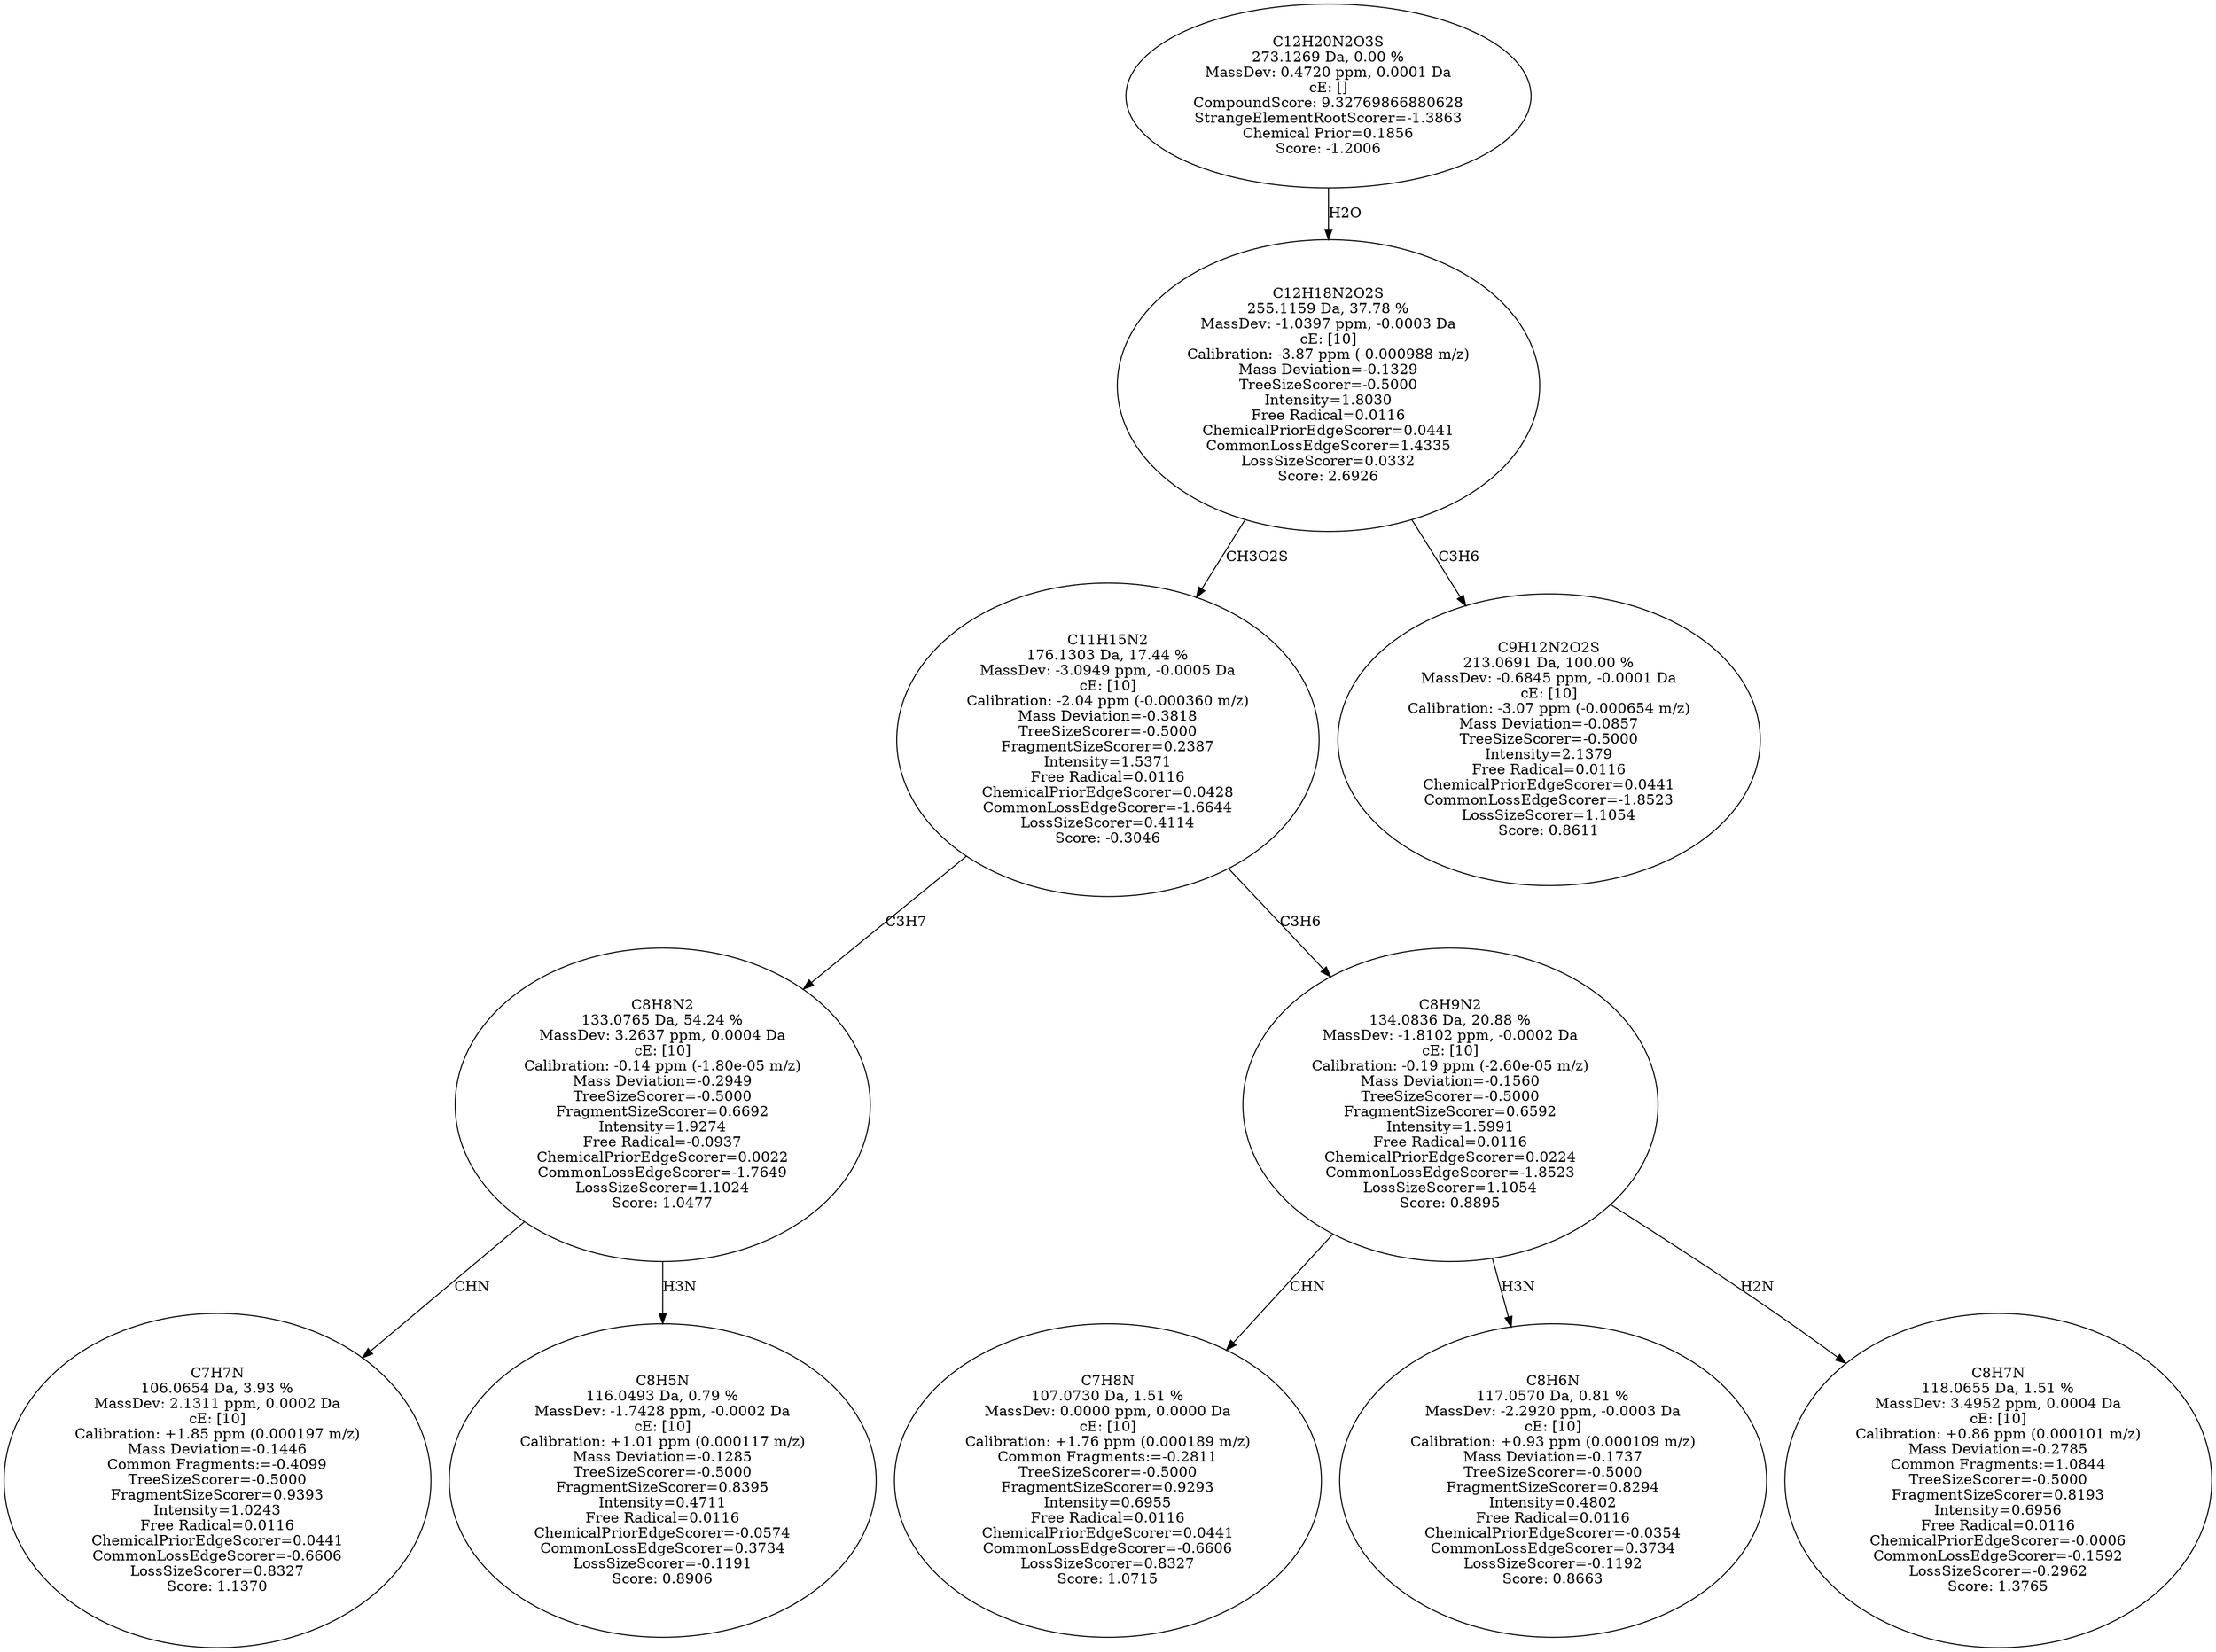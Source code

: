 strict digraph {
v1 [label="C7H7N\n106.0654 Da, 3.93 %\nMassDev: 2.1311 ppm, 0.0002 Da\ncE: [10]\nCalibration: +1.85 ppm (0.000197 m/z)\nMass Deviation=-0.1446\nCommon Fragments:=-0.4099\nTreeSizeScorer=-0.5000\nFragmentSizeScorer=0.9393\nIntensity=1.0243\nFree Radical=0.0116\nChemicalPriorEdgeScorer=0.0441\nCommonLossEdgeScorer=-0.6606\nLossSizeScorer=0.8327\nScore: 1.1370"];
v2 [label="C8H5N\n116.0493 Da, 0.79 %\nMassDev: -1.7428 ppm, -0.0002 Da\ncE: [10]\nCalibration: +1.01 ppm (0.000117 m/z)\nMass Deviation=-0.1285\nTreeSizeScorer=-0.5000\nFragmentSizeScorer=0.8395\nIntensity=0.4711\nFree Radical=0.0116\nChemicalPriorEdgeScorer=-0.0574\nCommonLossEdgeScorer=0.3734\nLossSizeScorer=-0.1191\nScore: 0.8906"];
v3 [label="C8H8N2\n133.0765 Da, 54.24 %\nMassDev: 3.2637 ppm, 0.0004 Da\ncE: [10]\nCalibration: -0.14 ppm (-1.80e-05 m/z)\nMass Deviation=-0.2949\nTreeSizeScorer=-0.5000\nFragmentSizeScorer=0.6692\nIntensity=1.9274\nFree Radical=-0.0937\nChemicalPriorEdgeScorer=0.0022\nCommonLossEdgeScorer=-1.7649\nLossSizeScorer=1.1024\nScore: 1.0477"];
v4 [label="C7H8N\n107.0730 Da, 1.51 %\nMassDev: 0.0000 ppm, 0.0000 Da\ncE: [10]\nCalibration: +1.76 ppm (0.000189 m/z)\nCommon Fragments:=-0.2811\nTreeSizeScorer=-0.5000\nFragmentSizeScorer=0.9293\nIntensity=0.6955\nFree Radical=0.0116\nChemicalPriorEdgeScorer=0.0441\nCommonLossEdgeScorer=-0.6606\nLossSizeScorer=0.8327\nScore: 1.0715"];
v5 [label="C8H6N\n117.0570 Da, 0.81 %\nMassDev: -2.2920 ppm, -0.0003 Da\ncE: [10]\nCalibration: +0.93 ppm (0.000109 m/z)\nMass Deviation=-0.1737\nTreeSizeScorer=-0.5000\nFragmentSizeScorer=0.8294\nIntensity=0.4802\nFree Radical=0.0116\nChemicalPriorEdgeScorer=-0.0354\nCommonLossEdgeScorer=0.3734\nLossSizeScorer=-0.1192\nScore: 0.8663"];
v6 [label="C8H7N\n118.0655 Da, 1.51 %\nMassDev: 3.4952 ppm, 0.0004 Da\ncE: [10]\nCalibration: +0.86 ppm (0.000101 m/z)\nMass Deviation=-0.2785\nCommon Fragments:=1.0844\nTreeSizeScorer=-0.5000\nFragmentSizeScorer=0.8193\nIntensity=0.6956\nFree Radical=0.0116\nChemicalPriorEdgeScorer=-0.0006\nCommonLossEdgeScorer=-0.1592\nLossSizeScorer=-0.2962\nScore: 1.3765"];
v7 [label="C8H9N2\n134.0836 Da, 20.88 %\nMassDev: -1.8102 ppm, -0.0002 Da\ncE: [10]\nCalibration: -0.19 ppm (-2.60e-05 m/z)\nMass Deviation=-0.1560\nTreeSizeScorer=-0.5000\nFragmentSizeScorer=0.6592\nIntensity=1.5991\nFree Radical=0.0116\nChemicalPriorEdgeScorer=0.0224\nCommonLossEdgeScorer=-1.8523\nLossSizeScorer=1.1054\nScore: 0.8895"];
v8 [label="C11H15N2\n176.1303 Da, 17.44 %\nMassDev: -3.0949 ppm, -0.0005 Da\ncE: [10]\nCalibration: -2.04 ppm (-0.000360 m/z)\nMass Deviation=-0.3818\nTreeSizeScorer=-0.5000\nFragmentSizeScorer=0.2387\nIntensity=1.5371\nFree Radical=0.0116\nChemicalPriorEdgeScorer=0.0428\nCommonLossEdgeScorer=-1.6644\nLossSizeScorer=0.4114\nScore: -0.3046"];
v9 [label="C9H12N2O2S\n213.0691 Da, 100.00 %\nMassDev: -0.6845 ppm, -0.0001 Da\ncE: [10]\nCalibration: -3.07 ppm (-0.000654 m/z)\nMass Deviation=-0.0857\nTreeSizeScorer=-0.5000\nIntensity=2.1379\nFree Radical=0.0116\nChemicalPriorEdgeScorer=0.0441\nCommonLossEdgeScorer=-1.8523\nLossSizeScorer=1.1054\nScore: 0.8611"];
v10 [label="C12H18N2O2S\n255.1159 Da, 37.78 %\nMassDev: -1.0397 ppm, -0.0003 Da\ncE: [10]\nCalibration: -3.87 ppm (-0.000988 m/z)\nMass Deviation=-0.1329\nTreeSizeScorer=-0.5000\nIntensity=1.8030\nFree Radical=0.0116\nChemicalPriorEdgeScorer=0.0441\nCommonLossEdgeScorer=1.4335\nLossSizeScorer=0.0332\nScore: 2.6926"];
v11 [label="C12H20N2O3S\n273.1269 Da, 0.00 %\nMassDev: 0.4720 ppm, 0.0001 Da\ncE: []\nCompoundScore: 9.32769866880628\nStrangeElementRootScorer=-1.3863\nChemical Prior=0.1856\nScore: -1.2006"];
v3 -> v1 [label="CHN"];
v3 -> v2 [label="H3N"];
v8 -> v3 [label="C3H7"];
v7 -> v4 [label="CHN"];
v7 -> v5 [label="H3N"];
v7 -> v6 [label="H2N"];
v8 -> v7 [label="C3H6"];
v10 -> v8 [label="CH3O2S"];
v10 -> v9 [label="C3H6"];
v11 -> v10 [label="H2O"];
}